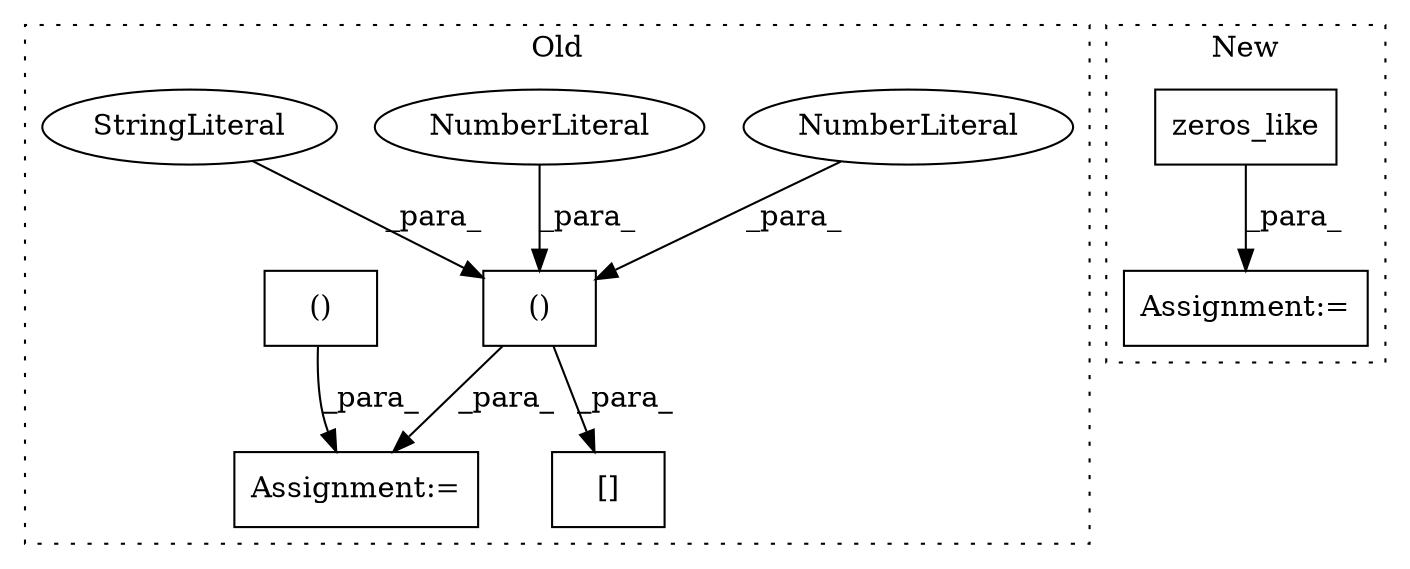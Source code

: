 digraph G {
subgraph cluster0 {
1 [label="[]" a="2" s="11123,11181" l="14,2" shape="box"];
4 [label="()" a="106" s="11137" l="44" shape="box"];
5 [label="NumberLiteral" a="34" s="11151" l="1" shape="ellipse"];
6 [label="NumberLiteral" a="34" s="11137" l="1" shape="ellipse"];
7 [label="StringLiteral" a="45" s="11165" l="16" shape="ellipse"];
8 [label="Assignment:=" a="7" s="11222" l="1" shape="box"];
9 [label="()" a="106" s="11191" l="16" shape="box"];
label = "Old";
style="dotted";
}
subgraph cluster1 {
2 [label="zeros_like" a="32" s="10221,10238" l="11,1" shape="box"];
3 [label="Assignment:=" a="7" s="10283" l="2" shape="box"];
label = "New";
style="dotted";
}
2 -> 3 [label="_para_"];
4 -> 1 [label="_para_"];
4 -> 8 [label="_para_"];
5 -> 4 [label="_para_"];
6 -> 4 [label="_para_"];
7 -> 4 [label="_para_"];
9 -> 8 [label="_para_"];
}